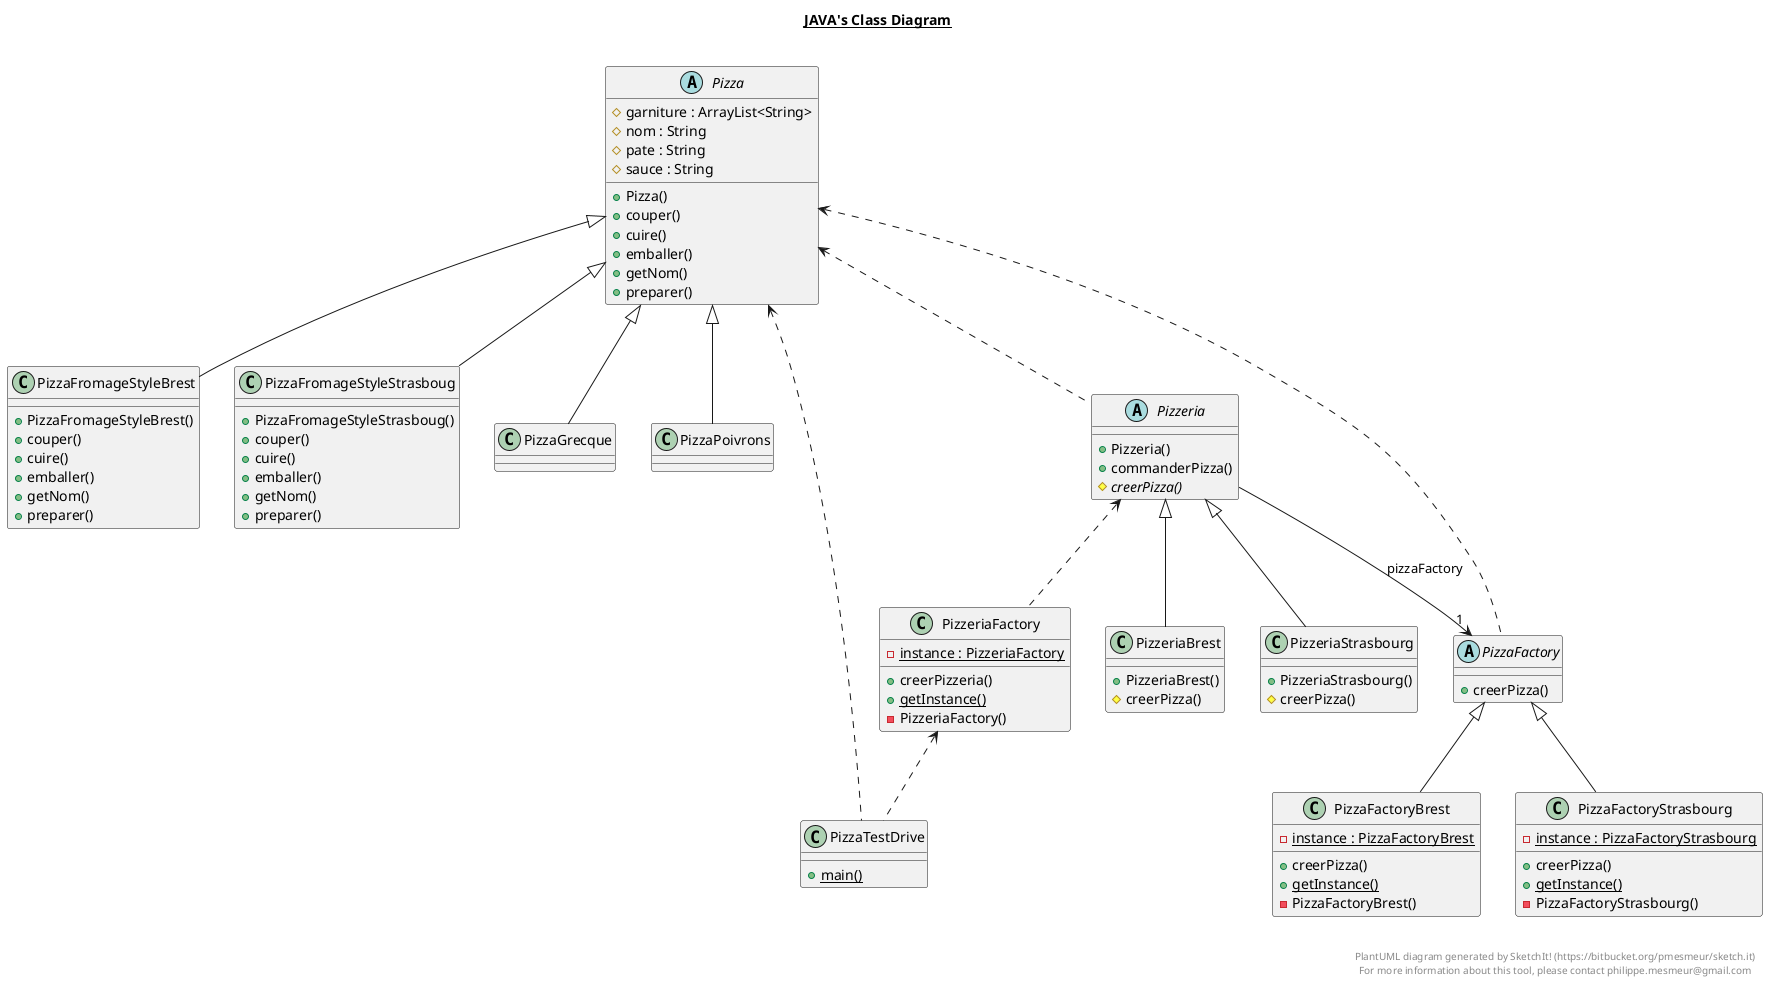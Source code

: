 @startuml

title __JAVA's Class Diagram__\n

    class PizzeriaFactory {
        {static} - instance : PizzeriaFactory
        + creerPizzeria()
        {static} + getInstance()
        - PizzeriaFactory()
    }
  


    abstract class Pizza {
        # garniture : ArrayList<String>
        # nom : String
        # pate : String
        # sauce : String
        + Pizza()
        + couper()
        + cuire()
        + emballer()
        + getNom()
        + preparer()
    }

  


    class PizzaFromageStyleBrest {
        + PizzaFromageStyleBrest()
        + couper()
        + cuire()
        + emballer()
        + getNom()
        + preparer()
    }

  


    class PizzaFromageStyleStrasboug {
        + PizzaFromageStyleStrasboug()
        + couper()
        + cuire()
        + emballer()
        + getNom()
        + preparer()
    }

  

    class PizzaGrecque {
    }

  


    class PizzaPoivrons {
    }

  


    class PizzaTestDrive {
        {static} + main()
    }

  


    abstract class Pizzeria {
        + Pizzeria()
        + commanderPizza()
        {abstract} # creerPizza()
    }

  


    class PizzeriaBrest {
        + PizzeriaBrest()
        # creerPizza()
    }



    class PizzeriaStrasbourg {
        + PizzeriaStrasbourg()
        # creerPizza()
    }

  


    abstract class PizzaFactory {
        + creerPizza()
    }

  


    class PizzaFactoryBrest {
        {static} - instance : PizzaFactoryBrest
        + creerPizza()
        {static} + getInstance()
        - PizzaFactoryBrest()
    }

  


    class PizzaFactoryStrasbourg {
        {static} - instance : PizzaFactoryStrasbourg
        + creerPizza()
        {static} + getInstance()
        - PizzaFactoryStrasbourg()
    }

  

  Pizza <|-- PizzaFromageStyleBrest
  Pizza <|-- PizzaFromageStyleStrasboug
  Pizza <|-- PizzaGrecque
  Pizza <|-- PizzaPoivrons
  Pizzeria --> "1" PizzaFactory : pizzaFactory
  Pizzeria <|-- PizzeriaBrest
  Pizzeria <|-- PizzeriaStrasbourg
  PizzaFactory <|-- PizzaFactoryBrest
  PizzaFactory <|-- PizzaFactoryStrasbourg
  Pizzeria <.. PizzeriaFactory
  PizzeriaFactory <.. PizzaTestDrive
  Pizza <.. PizzaTestDrive
  Pizza <.. PizzaFactory
  Pizza <.. Pizzeria

right footer


PlantUML diagram generated by SketchIt! (https://bitbucket.org/pmesmeur/sketch.it)
For more information about this tool, please contact philippe.mesmeur@gmail.com
endfooter

@enduml
